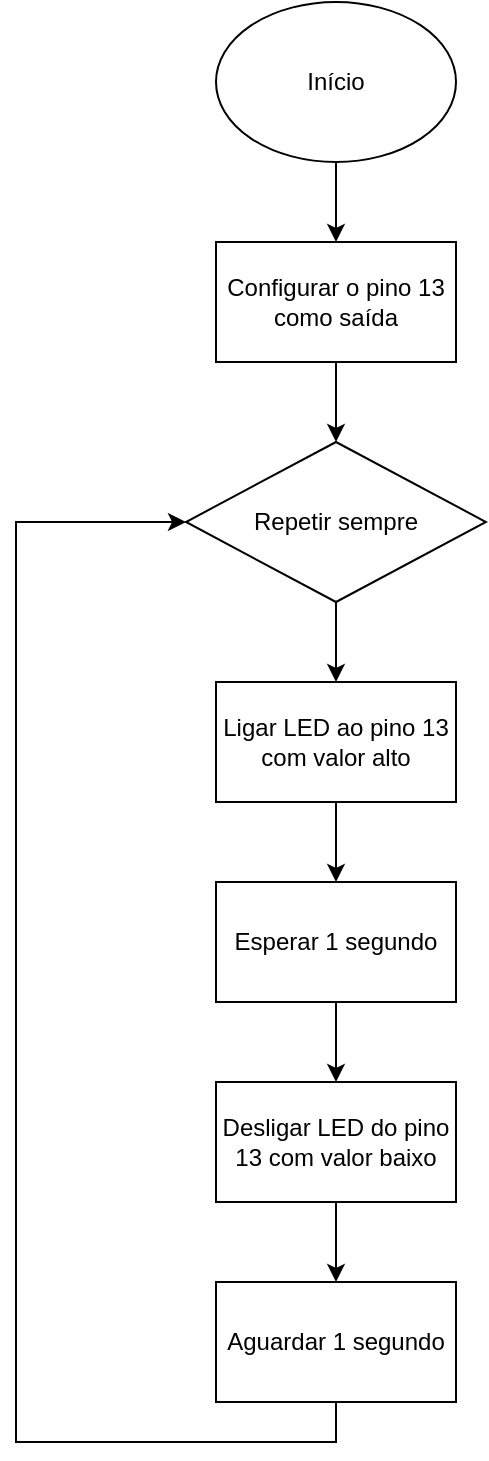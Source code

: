 <mxfile version="28.2.5">
  <diagram name="Página-1" id="cZDXr3bajGrflIqHMzH1">
    <mxGraphModel dx="601" dy="815" grid="1" gridSize="10" guides="1" tooltips="1" connect="1" arrows="1" fold="1" page="1" pageScale="1" pageWidth="827" pageHeight="1169" math="0" shadow="0">
      <root>
        <mxCell id="0" />
        <mxCell id="1" parent="0" />
        <mxCell id="NUTZ7ALA5O81cGV3BF1x-3" style="edgeStyle=orthogonalEdgeStyle;rounded=0;orthogonalLoop=1;jettySize=auto;html=1;entryX=0.5;entryY=0;entryDx=0;entryDy=0;" parent="1" source="NUTZ7ALA5O81cGV3BF1x-1" target="NUTZ7ALA5O81cGV3BF1x-2" edge="1">
          <mxGeometry relative="1" as="geometry" />
        </mxCell>
        <mxCell id="NUTZ7ALA5O81cGV3BF1x-1" value="Início" style="ellipse;whiteSpace=wrap;html=1;" parent="1" vertex="1">
          <mxGeometry x="260" y="40" width="120" height="80" as="geometry" />
        </mxCell>
        <mxCell id="NUTZ7ALA5O81cGV3BF1x-5" style="edgeStyle=orthogonalEdgeStyle;rounded=0;orthogonalLoop=1;jettySize=auto;html=1;entryX=0.5;entryY=0;entryDx=0;entryDy=0;" parent="1" source="NUTZ7ALA5O81cGV3BF1x-2" target="NUTZ7ALA5O81cGV3BF1x-4" edge="1">
          <mxGeometry relative="1" as="geometry" />
        </mxCell>
        <mxCell id="NUTZ7ALA5O81cGV3BF1x-2" value="&lt;div&gt;Configurar o pino 13 como saída&lt;/div&gt;" style="rounded=0;whiteSpace=wrap;html=1;" parent="1" vertex="1">
          <mxGeometry x="260" y="160" width="120" height="60" as="geometry" />
        </mxCell>
        <mxCell id="NUTZ7ALA5O81cGV3BF1x-10" style="edgeStyle=orthogonalEdgeStyle;rounded=0;orthogonalLoop=1;jettySize=auto;html=1;entryX=0.5;entryY=0;entryDx=0;entryDy=0;" parent="1" source="NUTZ7ALA5O81cGV3BF1x-4" target="NUTZ7ALA5O81cGV3BF1x-6" edge="1">
          <mxGeometry relative="1" as="geometry" />
        </mxCell>
        <mxCell id="NUTZ7ALA5O81cGV3BF1x-4" value="Repetir sempre" style="rhombus;whiteSpace=wrap;html=1;" parent="1" vertex="1">
          <mxGeometry x="245" y="260" width="150" height="80" as="geometry" />
        </mxCell>
        <mxCell id="NUTZ7ALA5O81cGV3BF1x-11" style="edgeStyle=orthogonalEdgeStyle;rounded=0;orthogonalLoop=1;jettySize=auto;html=1;entryX=0.5;entryY=0;entryDx=0;entryDy=0;" parent="1" source="NUTZ7ALA5O81cGV3BF1x-6" target="NUTZ7ALA5O81cGV3BF1x-7" edge="1">
          <mxGeometry relative="1" as="geometry" />
        </mxCell>
        <mxCell id="NUTZ7ALA5O81cGV3BF1x-6" value="&lt;div&gt;Ligar LED ao pino 13 com valor alto&lt;/div&gt;" style="rounded=0;whiteSpace=wrap;html=1;" parent="1" vertex="1">
          <mxGeometry x="260" y="380" width="120" height="60" as="geometry" />
        </mxCell>
        <mxCell id="NUTZ7ALA5O81cGV3BF1x-12" style="edgeStyle=orthogonalEdgeStyle;rounded=0;orthogonalLoop=1;jettySize=auto;html=1;entryX=0.5;entryY=0;entryDx=0;entryDy=0;" parent="1" source="NUTZ7ALA5O81cGV3BF1x-7" target="NUTZ7ALA5O81cGV3BF1x-8" edge="1">
          <mxGeometry relative="1" as="geometry" />
        </mxCell>
        <mxCell id="NUTZ7ALA5O81cGV3BF1x-7" value="Esperar 1 segundo" style="rounded=0;whiteSpace=wrap;html=1;" parent="1" vertex="1">
          <mxGeometry x="260" y="480" width="120" height="60" as="geometry" />
        </mxCell>
        <mxCell id="NUTZ7ALA5O81cGV3BF1x-13" style="edgeStyle=orthogonalEdgeStyle;rounded=0;orthogonalLoop=1;jettySize=auto;html=1;entryX=0.5;entryY=0;entryDx=0;entryDy=0;" parent="1" source="NUTZ7ALA5O81cGV3BF1x-8" target="NUTZ7ALA5O81cGV3BF1x-9" edge="1">
          <mxGeometry relative="1" as="geometry" />
        </mxCell>
        <mxCell id="NUTZ7ALA5O81cGV3BF1x-8" value="&lt;div&gt;Desligar LED do pino 13 com valor baixo&lt;/div&gt;" style="rounded=0;whiteSpace=wrap;html=1;" parent="1" vertex="1">
          <mxGeometry x="260" y="580" width="120" height="60" as="geometry" />
        </mxCell>
        <mxCell id="NUTZ7ALA5O81cGV3BF1x-9" value="Aguardar 1 segundo" style="rounded=0;whiteSpace=wrap;html=1;" parent="1" vertex="1">
          <mxGeometry x="260" y="680" width="120" height="60" as="geometry" />
        </mxCell>
        <mxCell id="NUTZ7ALA5O81cGV3BF1x-16" value="" style="endArrow=classic;html=1;rounded=0;entryX=0;entryY=0.5;entryDx=0;entryDy=0;exitX=0.5;exitY=1;exitDx=0;exitDy=0;" parent="1" target="NUTZ7ALA5O81cGV3BF1x-4" edge="1" source="NUTZ7ALA5O81cGV3BF1x-9">
          <mxGeometry width="50" height="50" relative="1" as="geometry">
            <mxPoint x="320" y="760" as="sourcePoint" />
            <mxPoint x="240" y="300" as="targetPoint" />
            <Array as="points">
              <mxPoint x="320" y="760" />
              <mxPoint x="160" y="760" />
              <mxPoint x="160" y="300" />
            </Array>
          </mxGeometry>
        </mxCell>
      </root>
    </mxGraphModel>
  </diagram>
</mxfile>
